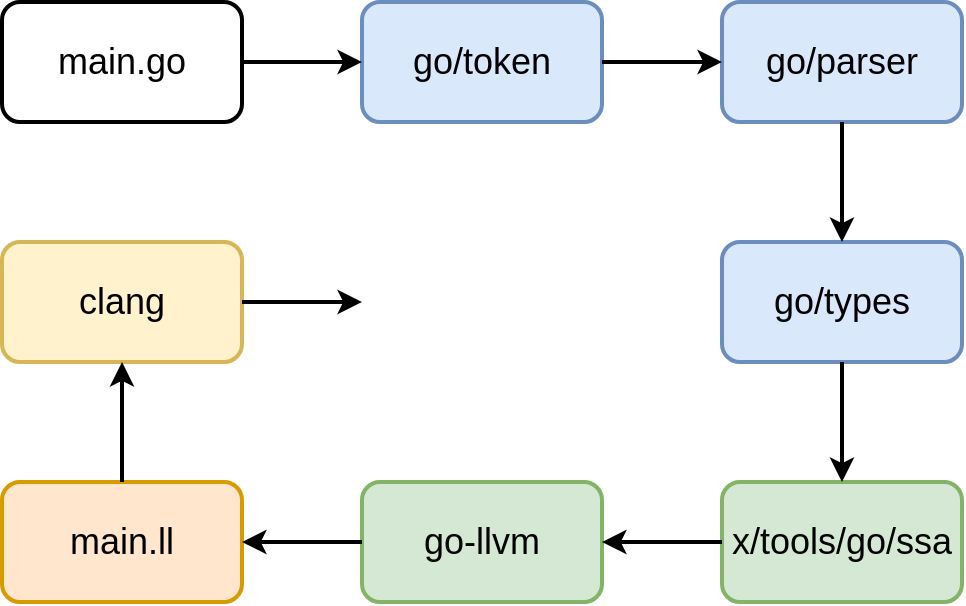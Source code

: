 <mxfile version="15.8.7" type="device"><diagram id="mCWW9q4xBhnXU03VG_zw" name="第 1 页"><mxGraphModel dx="508" dy="384" grid="1" gridSize="10" guides="1" tooltips="1" connect="1" arrows="1" fold="1" page="1" pageScale="1" pageWidth="827" pageHeight="1169" math="0" shadow="0"><root><mxCell id="0"/><mxCell id="1" parent="0"/><mxCell id="34jKUR1sjvd_ibd4tgXM-1" value="&lt;font style=&quot;font-size: 18px&quot;&gt;go/types&lt;/font&gt;" style="rounded=1;whiteSpace=wrap;html=1;strokeWidth=2;fillColor=#dae8fc;strokeColor=#6c8ebf;" vertex="1" parent="1"><mxGeometry x="480" y="250" width="120" height="60" as="geometry"/></mxCell><mxCell id="zmEj_KRYfEABhANKVvxx-1" value="&lt;font style=&quot;font-size: 18px&quot;&gt;main.go&lt;/font&gt;" style="rounded=1;whiteSpace=wrap;html=1;strokeWidth=2;" parent="1" vertex="1"><mxGeometry x="120" y="130" width="120" height="60" as="geometry"/></mxCell><mxCell id="zmEj_KRYfEABhANKVvxx-2" value="&lt;font style=&quot;font-size: 18px&quot;&gt;go/token&lt;/font&gt;" style="rounded=1;whiteSpace=wrap;html=1;strokeWidth=2;fillColor=#dae8fc;strokeColor=#6c8ebf;" parent="1" vertex="1"><mxGeometry x="300" y="130" width="120" height="60" as="geometry"/></mxCell><mxCell id="zmEj_KRYfEABhANKVvxx-3" value="&lt;font style=&quot;font-size: 18px&quot;&gt;go/parser&lt;/font&gt;" style="rounded=1;whiteSpace=wrap;html=1;strokeWidth=2;fillColor=#dae8fc;strokeColor=#6c8ebf;" parent="1" vertex="1"><mxGeometry x="480" y="130" width="120" height="60" as="geometry"/></mxCell><mxCell id="zmEj_KRYfEABhANKVvxx-4" value="&lt;font style=&quot;font-size: 18px&quot;&gt;x/tools/go/ssa&lt;br&gt;&lt;/font&gt;" style="rounded=1;whiteSpace=wrap;html=1;strokeWidth=2;fillColor=#d5e8d4;strokeColor=#82b366;" parent="1" vertex="1"><mxGeometry x="480" y="370" width="120" height="60" as="geometry"/></mxCell><mxCell id="zmEj_KRYfEABhANKVvxx-5" value="&lt;font style=&quot;font-size: 18px&quot;&gt;go-llvm&lt;br&gt;&lt;/font&gt;" style="rounded=1;whiteSpace=wrap;html=1;strokeWidth=2;fillColor=#d5e8d4;strokeColor=#82b366;" parent="1" vertex="1"><mxGeometry x="300" y="370" width="120" height="60" as="geometry"/></mxCell><mxCell id="zmEj_KRYfEABhANKVvxx-6" value="&lt;font style=&quot;font-size: 18px&quot;&gt;main.ll&lt;/font&gt;" style="rounded=1;whiteSpace=wrap;html=1;strokeWidth=2;fillColor=#ffe6cc;strokeColor=#d79b00;" parent="1" vertex="1"><mxGeometry x="120" y="370" width="120" height="60" as="geometry"/></mxCell><mxCell id="zmEj_KRYfEABhANKVvxx-7" value="&lt;font style=&quot;font-size: 18px&quot;&gt;clang&lt;/font&gt;" style="rounded=1;whiteSpace=wrap;html=1;strokeWidth=2;fillColor=#fff2cc;strokeColor=#d6b656;" parent="1" vertex="1"><mxGeometry x="120" y="250" width="120" height="60" as="geometry"/></mxCell><mxCell id="zmEj_KRYfEABhANKVvxx-9" value="" style="shape=image;verticalLabelPosition=bottom;labelBackgroundColor=#ffffff;verticalAlign=top;aspect=fixed;imageAspect=0;image=https://tinygo.org/images/tinygo-logo.png;" parent="1" vertex="1"><mxGeometry x="300" y="228.83" width="120" height="102.34" as="geometry"/></mxCell><mxCell id="zmEj_KRYfEABhANKVvxx-10" value="" style="endArrow=classic;html=1;rounded=0;fontSize=18;strokeWidth=2;exitX=1;exitY=0.5;exitDx=0;exitDy=0;entryX=0;entryY=0.5;entryDx=0;entryDy=0;" parent="1" source="zmEj_KRYfEABhANKVvxx-1" target="zmEj_KRYfEABhANKVvxx-2" edge="1"><mxGeometry width="50" height="50" relative="1" as="geometry"><mxPoint x="390" y="410" as="sourcePoint"/><mxPoint x="440" y="360" as="targetPoint"/></mxGeometry></mxCell><mxCell id="zmEj_KRYfEABhANKVvxx-11" value="" style="endArrow=classic;html=1;rounded=0;fontSize=18;strokeWidth=2;exitX=1;exitY=0.5;exitDx=0;exitDy=0;entryX=0;entryY=0.5;entryDx=0;entryDy=0;" parent="1" source="zmEj_KRYfEABhANKVvxx-2" target="zmEj_KRYfEABhANKVvxx-3" edge="1"><mxGeometry width="50" height="50" relative="1" as="geometry"><mxPoint x="250" y="170" as="sourcePoint"/><mxPoint x="310" y="170" as="targetPoint"/></mxGeometry></mxCell><mxCell id="zmEj_KRYfEABhANKVvxx-12" value="" style="endArrow=classic;html=1;rounded=0;fontSize=18;strokeWidth=2;entryX=0.5;entryY=0;entryDx=0;entryDy=0;exitX=0.5;exitY=1;exitDx=0;exitDy=0;" parent="1" source="34jKUR1sjvd_ibd4tgXM-1" target="zmEj_KRYfEABhANKVvxx-4" edge="1"><mxGeometry width="50" height="50" relative="1" as="geometry"><mxPoint x="580" y="330" as="sourcePoint"/><mxPoint x="320" y="290" as="targetPoint"/></mxGeometry></mxCell><mxCell id="zmEj_KRYfEABhANKVvxx-13" value="" style="endArrow=classic;html=1;rounded=0;fontSize=18;strokeWidth=2;exitX=0;exitY=0.5;exitDx=0;exitDy=0;entryX=1;entryY=0.5;entryDx=0;entryDy=0;" parent="1" source="zmEj_KRYfEABhANKVvxx-4" target="zmEj_KRYfEABhANKVvxx-5" edge="1"><mxGeometry width="50" height="50" relative="1" as="geometry"><mxPoint x="270" y="300" as="sourcePoint"/><mxPoint x="330" y="300" as="targetPoint"/></mxGeometry></mxCell><mxCell id="zmEj_KRYfEABhANKVvxx-14" value="" style="endArrow=classic;html=1;rounded=0;fontSize=18;strokeWidth=2;exitX=0;exitY=0.5;exitDx=0;exitDy=0;entryX=1;entryY=0.5;entryDx=0;entryDy=0;" parent="1" source="zmEj_KRYfEABhANKVvxx-5" target="zmEj_KRYfEABhANKVvxx-6" edge="1"><mxGeometry width="50" height="50" relative="1" as="geometry"><mxPoint x="280" y="310" as="sourcePoint"/><mxPoint x="340" y="310" as="targetPoint"/></mxGeometry></mxCell><mxCell id="zmEj_KRYfEABhANKVvxx-15" value="" style="endArrow=classic;html=1;rounded=0;fontSize=18;strokeWidth=2;exitX=0.5;exitY=0;exitDx=0;exitDy=0;entryX=0.5;entryY=1;entryDx=0;entryDy=0;" parent="1" source="zmEj_KRYfEABhANKVvxx-6" target="zmEj_KRYfEABhANKVvxx-7" edge="1"><mxGeometry width="50" height="50" relative="1" as="geometry"><mxPoint x="290" y="320" as="sourcePoint"/><mxPoint x="350" y="320" as="targetPoint"/></mxGeometry></mxCell><mxCell id="zmEj_KRYfEABhANKVvxx-16" value="" style="endArrow=classic;html=1;rounded=0;fontSize=18;strokeWidth=2;exitX=1;exitY=0.5;exitDx=0;exitDy=0;entryX=0;entryY=0.5;entryDx=0;entryDy=0;" parent="1" source="zmEj_KRYfEABhANKVvxx-7" target="zmEj_KRYfEABhANKVvxx-9" edge="1"><mxGeometry width="50" height="50" relative="1" as="geometry"><mxPoint x="300" y="330" as="sourcePoint"/><mxPoint x="330" y="250" as="targetPoint"/></mxGeometry></mxCell><mxCell id="34jKUR1sjvd_ibd4tgXM-2" value="" style="endArrow=classic;html=1;rounded=0;fontSize=18;strokeWidth=2;entryX=0.5;entryY=0;entryDx=0;entryDy=0;exitX=0.5;exitY=1;exitDx=0;exitDy=0;" edge="1" parent="1" source="zmEj_KRYfEABhANKVvxx-3" target="34jKUR1sjvd_ibd4tgXM-1"><mxGeometry width="50" height="50" relative="1" as="geometry"><mxPoint x="550" y="320" as="sourcePoint"/><mxPoint x="550" y="370" as="targetPoint"/></mxGeometry></mxCell></root></mxGraphModel></diagram></mxfile>